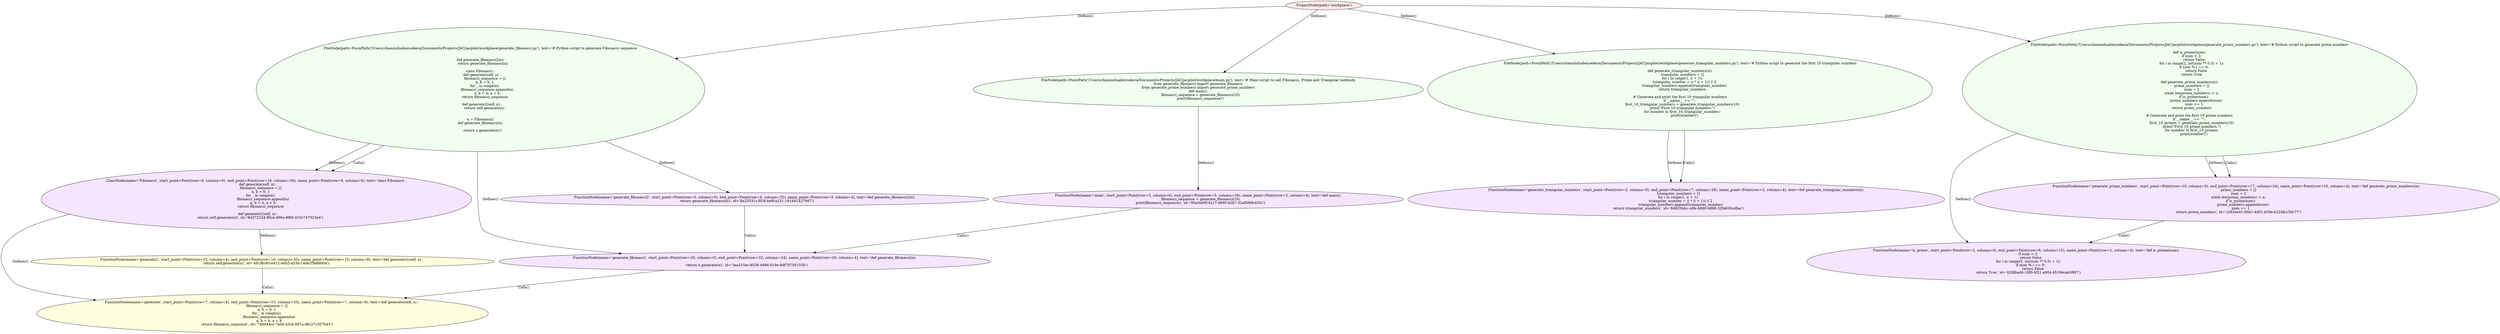 digraph {
node [style="filled", shape="ellipse", fillcolor="invis", fontcolor="black"];
0 -> 1  [label="Defines()"];
0 -> 2  [label="Defines()"];
0 -> 3  [label="Defines()"];
0 -> 4  [label="Defines()"];
1 -> 5  [label="Defines()"];
1 -> 6  [label="Defines()"];
1 -> 7  [label="Defines()"];
1 -> 6  [label="Calls()"];
2 -> 8  [label="Defines()"];
2 -> 9  [label="Defines()"];
2 -> 9  [label="Calls()"];
3 -> 10  [label="Defines()"];
3 -> 10  [label="Calls()"];
4 -> 11  [label="Defines()"];
5 -> 7  [label="Calls()"];
6 -> 12  [label="Defines()"];
6 -> 13  [label="Defines()"];
7 -> 12  [label="Calls()"];
11 -> 7  [label="Calls()"];
9 -> 8  [label="Calls()"];
13 -> 12  [label="Calls()"];
0 [label="ProjectNode(path=&#x27;workplace&#x27;)"fillcolor="#FFE9E9"];
1 [label="FileNode(path=PosixPath(&#x27;/Users/chaminduabeysekera/Documents/Projects/JAC/jacpilot/workplace/generate_fibonacci.py&#x27;), text=&#x27;# Python script to generate Fibonacci sequence\n\n\ndef generate_fibonacci2(n):\n    return generate_fibonacci(n)\n\nclass Fibonacci :\n    def generate(self, n) : \n        fibonacci_sequence = []\n        a, b = 0, 1\n        for _ in range(n):\n            fibonacci_sequence.append(a)\n            a, b = b, a + b\n        return fibonacci_sequence\n    \n    def generate2(self, n) : \n       return self.generate(n)\n    \n\nx = Fibonacci()\ndef generate_fibonacci(n):\n    \n    return x.generate(n)&#x27;)"fillcolor="#F0FFF0"];
2 [label="FileNode(path=PosixPath(&#x27;/Users/chaminduabeysekera/Documents/Projects/JAC/jacpilot/workplace/generate_prime_numbers.py&#x27;), text=&#x27;# Python script to generate prime numbers\n\ndef is_prime(num):\n    if num &lt; 2:\n        return False\n    for i in range(2, int(num ** 0.5) + 1):\n        if num % i == 0:\n            return False\n    return True\n\ndef generate_prime_numbers(n):\n    prime_numbers = []\n    num = 2\n    while len(prime_numbers) &lt; n:\n        if is_prime(num):\n            prime_numbers.append(num)\n        num += 1\n    return prime_numbers\n\n# Generate and print the first 10 prime numbers\nif __name__ == &quot;&quot;: \n    first_10_primes = generate_prime_numbers(10)\n    print(&quot;First 10 prime numbers:&quot;)\n    for number in first_10_primes:\n        print(number)&#x27;)"fillcolor="#F0FFF0"];
3 [label="FileNode(path=PosixPath(&#x27;/Users/chaminduabeysekera/Documents/Projects/JAC/jacpilot/workplace/generate_triangular_numbers.py&#x27;), text=&#x27;# Python script to generate the first 10 triangular numbers\n\ndef generate_triangular_numbers(n):\n    triangular_numbers = []\n    for i in range(1, n + 1):\n        triangular_number = (i * (i + 1)) // 2\n        triangular_numbers.append(triangular_number)\n    return triangular_numbers\n\n# Generate and print the first 10 triangular numbers\nif __name__ == &quot;&quot;: \n    first_10_triangular_numbers = generate_triangular_numbers(10)\n    print(&quot;First 10 triangular numbers:&quot;)\n    for number in first_10_triangular_numbers:\n        print(number)&#x27;)"fillcolor="#F0FFF0"];
4 [label="FileNode(path=PosixPath(&#x27;/Users/chaminduabeysekera/Documents/Projects/JAC/jacpilot/workplace/main.py&#x27;), text=&#x27;# Main script to call Fibonacci, Prime and Triangular methods\nfrom generate_fibonacci import generate_fibonacci\nfrom generate_prime_numbers import generate_prime_numbers\ndef main():\n    fibonacci_sequence = generate_fibonacci(10)\n    print(fibonacci_sequence)&#x27;)"fillcolor="#F0FFF0"];
5 [label="FunctionNode(name=&#x27;generate_fibonacci2&#x27;, start_point=Point(row=3, column=0), end_point=Point(row=4, column=32), name_point=Point(row=3, column=4), text=&#x27;def generate_fibonacci2(n):\n    return generate_fibonacci(n)&#x27;, id=&#x27;8a25531c-f03f-4e9f-a231-1916014279d7&#x27;)"fillcolor="#F5E5FF"];
6 [label="ClassNode(name=&#x27;Fibonacci&#x27;, start_point=Point(row=6, column=0), end_point=Point(row=16, column=30), name_point=Point(row=6, column=6), text=&#x27;class Fibonacci :\n    def generate(self, n) : \n        fibonacci_sequence = []\n        a, b = 0, 1\n        for _ in range(n):\n            fibonacci_sequence.append(a)\n            a, b = b, a + b\n        return fibonacci_sequence\n    \n    def generate2(self, n) : \n       return self.generate(n)&#x27;, id=&#x27;8d372234-80ce-496e-8f66-315c747023e4&#x27;)"fillcolor="#F5E5FF"];
7 [label="FunctionNode(name=&#x27;generate_fibonacci&#x27;, start_point=Point(row=20, column=0), end_point=Point(row=22, column=24), name_point=Point(row=20, column=4), text=&#x27;def generate_fibonacci(n):\n    \n    return x.generate(n)&#x27;, id=&#x27;3aa515ec-8536-4866-919e-6df70750153b&#x27;)"fillcolor="#F5E5FF"];
8 [label="FunctionNode(name=&#x27;is_prime&#x27;, start_point=Point(row=2, column=0), end_point=Point(row=8, column=15), name_point=Point(row=2, column=4), text=&#x27;def is_prime(num):\n    if num &lt; 2:\n        return False\n    for i in range(2, int(num ** 0.5) + 1):\n        if num % i == 0:\n            return False\n    return True&#x27;, id=&#x27;42fdbad4-10f0-4f21-a904-45196cab5897&#x27;)"fillcolor="#F5E5FF"];
9 [label="FunctionNode(name=&#x27;generate_prime_numbers&#x27;, start_point=Point(row=10, column=0), end_point=Point(row=17, column=24), name_point=Point(row=10, column=4), text=&#x27;def generate_prime_numbers(n):\n    prime_numbers = []\n    num = 2\n    while len(prime_numbers) &lt; n:\n        if is_prime(num):\n            prime_numbers.append(num)\n        num += 1\n    return prime_numbers&#x27;, id=&#x27;c282ee41-6bb1-4d31-b59e-e224fa15dc77&#x27;)"fillcolor="#F5E5FF"];
10 [label="FunctionNode(name=&#x27;generate_triangular_numbers&#x27;, start_point=Point(row=2, column=0), end_point=Point(row=7, column=29), name_point=Point(row=2, column=4), text=&#x27;def generate_triangular_numbers(n):\n    triangular_numbers = []\n    for i in range(1, n + 1):\n        triangular_number = (i * (i + 1)) // 2\n        triangular_numbers.append(triangular_number)\n    return triangular_numbers&#x27;, id=&#x27;6d625bbc-cdfe-48d0-b868-32fa626cdfae&#x27;)"fillcolor="#F5E5FF"];
11 [label="FunctionNode(name=&#x27;main&#x27;, start_point=Point(row=3, column=0), end_point=Point(row=5, column=29), name_point=Point(row=3, column=4), text=&#x27;def main():\n    fibonacci_sequence = generate_fibonacci(10)\n    print(fibonacci_sequence)&#x27;, id=&#x27;90a3e85f-41c7-4890-b2b7-32af596b452c&#x27;)"fillcolor="#F5E5FF"];
12 [label="FunctionNode(name=&#x27;generate&#x27;, start_point=Point(row=7, column=4), end_point=Point(row=13, column=33), name_point=Point(row=7, column=8), text=&#x27;def generate(self, n) : \n        fibonacci_sequence = []\n        a, b = 0, 1\n        for _ in range(n):\n            fibonacci_sequence.append(a)\n            a, b = b, a + b\n        return fibonacci_sequence&#x27;, id=&#x27;7d6444cc-7a0d-43cb-907a-d8c37c307b43&#x27;)"fillcolor="#FFFFE0"];
13 [label="FunctionNode(name=&#x27;generate2&#x27;, start_point=Point(row=15, column=4), end_point=Point(row=16, column=30), name_point=Point(row=15, column=8), text=&#x27;def generate2(self, n) : \n       return self.generate(n)&#x27;, id=&#x27;e91f6c60-e412-46b2-a53b-14663368900a&#x27;)"fillcolor="#FFFFE0"];
}
